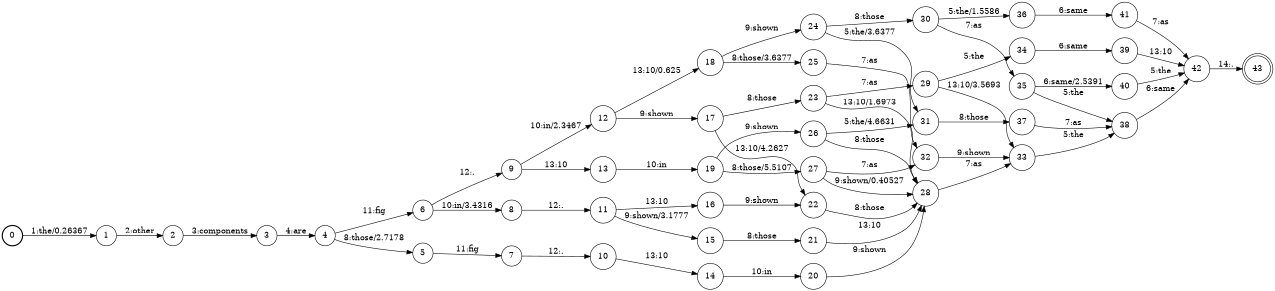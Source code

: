 digraph FST {
rankdir = LR;
size = "8.5,11";
label = "";
center = 1;
orientation = Portrait;
ranksep = "0.4";
nodesep = "0.25";
0 [label = "0", shape = circle, style = bold, fontsize = 14]
	0 -> 1 [label = "1:the/0.26367", fontsize = 14];
1 [label = "1", shape = circle, style = solid, fontsize = 14]
	1 -> 2 [label = "2:other", fontsize = 14];
2 [label = "2", shape = circle, style = solid, fontsize = 14]
	2 -> 3 [label = "3:components", fontsize = 14];
3 [label = "3", shape = circle, style = solid, fontsize = 14]
	3 -> 4 [label = "4:are", fontsize = 14];
4 [label = "4", shape = circle, style = solid, fontsize = 14]
	4 -> 5 [label = "8:those/2.7178", fontsize = 14];
	4 -> 6 [label = "11:fig", fontsize = 14];
5 [label = "5", shape = circle, style = solid, fontsize = 14]
	5 -> 7 [label = "11:fig", fontsize = 14];
6 [label = "6", shape = circle, style = solid, fontsize = 14]
	6 -> 8 [label = "10:in/3.4316", fontsize = 14];
	6 -> 9 [label = "12:.", fontsize = 14];
7 [label = "7", shape = circle, style = solid, fontsize = 14]
	7 -> 10 [label = "12:.", fontsize = 14];
8 [label = "8", shape = circle, style = solid, fontsize = 14]
	8 -> 11 [label = "12:.", fontsize = 14];
9 [label = "9", shape = circle, style = solid, fontsize = 14]
	9 -> 12 [label = "10:in/2.3467", fontsize = 14];
	9 -> 13 [label = "13:10", fontsize = 14];
10 [label = "10", shape = circle, style = solid, fontsize = 14]
	10 -> 14 [label = "13:10", fontsize = 14];
11 [label = "11", shape = circle, style = solid, fontsize = 14]
	11 -> 15 [label = "9:shown/3.1777", fontsize = 14];
	11 -> 16 [label = "13:10", fontsize = 14];
12 [label = "12", shape = circle, style = solid, fontsize = 14]
	12 -> 17 [label = "9:shown", fontsize = 14];
	12 -> 18 [label = "13:10/0.625", fontsize = 14];
13 [label = "13", shape = circle, style = solid, fontsize = 14]
	13 -> 19 [label = "10:in", fontsize = 14];
14 [label = "14", shape = circle, style = solid, fontsize = 14]
	14 -> 20 [label = "10:in", fontsize = 14];
15 [label = "15", shape = circle, style = solid, fontsize = 14]
	15 -> 21 [label = "8:those", fontsize = 14];
16 [label = "16", shape = circle, style = solid, fontsize = 14]
	16 -> 22 [label = "9:shown", fontsize = 14];
17 [label = "17", shape = circle, style = solid, fontsize = 14]
	17 -> 23 [label = "8:those", fontsize = 14];
	17 -> 22 [label = "13:10/4.2627", fontsize = 14];
18 [label = "18", shape = circle, style = solid, fontsize = 14]
	18 -> 25 [label = "8:those/3.6377", fontsize = 14];
	18 -> 24 [label = "9:shown", fontsize = 14];
19 [label = "19", shape = circle, style = solid, fontsize = 14]
	19 -> 27 [label = "8:those/5.5107", fontsize = 14];
	19 -> 26 [label = "9:shown", fontsize = 14];
20 [label = "20", shape = circle, style = solid, fontsize = 14]
	20 -> 28 [label = "9:shown", fontsize = 14];
21 [label = "21", shape = circle, style = solid, fontsize = 14]
	21 -> 28 [label = "13:10", fontsize = 14];
22 [label = "22", shape = circle, style = solid, fontsize = 14]
	22 -> 28 [label = "8:those", fontsize = 14];
23 [label = "23", shape = circle, style = solid, fontsize = 14]
	23 -> 29 [label = "7:as", fontsize = 14];
	23 -> 28 [label = "13:10/1.6973", fontsize = 14];
24 [label = "24", shape = circle, style = solid, fontsize = 14]
	24 -> 31 [label = "5:the/3.6377", fontsize = 14];
	24 -> 30 [label = "8:those", fontsize = 14];
25 [label = "25", shape = circle, style = solid, fontsize = 14]
	25 -> 32 [label = "7:as", fontsize = 14];
26 [label = "26", shape = circle, style = solid, fontsize = 14]
	26 -> 31 [label = "5:the/4.6631", fontsize = 14];
	26 -> 28 [label = "8:those", fontsize = 14];
27 [label = "27", shape = circle, style = solid, fontsize = 14]
	27 -> 32 [label = "7:as", fontsize = 14];
	27 -> 28 [label = "9:shown/0.40527", fontsize = 14];
28 [label = "28", shape = circle, style = solid, fontsize = 14]
	28 -> 33 [label = "7:as", fontsize = 14];
29 [label = "29", shape = circle, style = solid, fontsize = 14]
	29 -> 34 [label = "5:the", fontsize = 14];
	29 -> 33 [label = "13:10/3.5693", fontsize = 14];
30 [label = "30", shape = circle, style = solid, fontsize = 14]
	30 -> 36 [label = "5:the/1.5586", fontsize = 14];
	30 -> 35 [label = "7:as", fontsize = 14];
31 [label = "31", shape = circle, style = solid, fontsize = 14]
	31 -> 37 [label = "8:those", fontsize = 14];
32 [label = "32", shape = circle, style = solid, fontsize = 14]
	32 -> 33 [label = "9:shown", fontsize = 14];
33 [label = "33", shape = circle, style = solid, fontsize = 14]
	33 -> 38 [label = "5:the", fontsize = 14];
34 [label = "34", shape = circle, style = solid, fontsize = 14]
	34 -> 39 [label = "6:same", fontsize = 14];
35 [label = "35", shape = circle, style = solid, fontsize = 14]
	35 -> 38 [label = "5:the", fontsize = 14];
	35 -> 40 [label = "6:same/2.5391", fontsize = 14];
36 [label = "36", shape = circle, style = solid, fontsize = 14]
	36 -> 41 [label = "6:same", fontsize = 14];
37 [label = "37", shape = circle, style = solid, fontsize = 14]
	37 -> 38 [label = "7:as", fontsize = 14];
38 [label = "38", shape = circle, style = solid, fontsize = 14]
	38 -> 42 [label = "6:same", fontsize = 14];
39 [label = "39", shape = circle, style = solid, fontsize = 14]
	39 -> 42 [label = "13:10", fontsize = 14];
40 [label = "40", shape = circle, style = solid, fontsize = 14]
	40 -> 42 [label = "5:the", fontsize = 14];
41 [label = "41", shape = circle, style = solid, fontsize = 14]
	41 -> 42 [label = "7:as", fontsize = 14];
42 [label = "42", shape = circle, style = solid, fontsize = 14]
	42 -> 43 [label = "14:.", fontsize = 14];
43 [label = "43", shape = doublecircle, style = solid, fontsize = 14]
}

